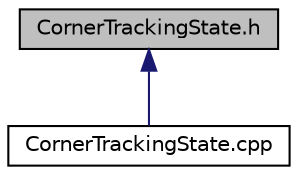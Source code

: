 digraph "CornerTrackingState.h"
{
  edge [fontname="Helvetica",fontsize="10",labelfontname="Helvetica",labelfontsize="10"];
  node [fontname="Helvetica",fontsize="10",shape=record];
  Node1 [label="CornerTrackingState.h",height=0.2,width=0.4,color="black", fillcolor="grey75", style="filled", fontcolor="black"];
  Node1 -> Node2 [dir="back",color="midnightblue",fontsize="10",style="solid",fontname="Helvetica"];
  Node2 [label="CornerTrackingState.cpp",height=0.2,width=0.4,color="black", fillcolor="white", style="filled",URL="$CornerTrackingState_8cpp.html"];
}
